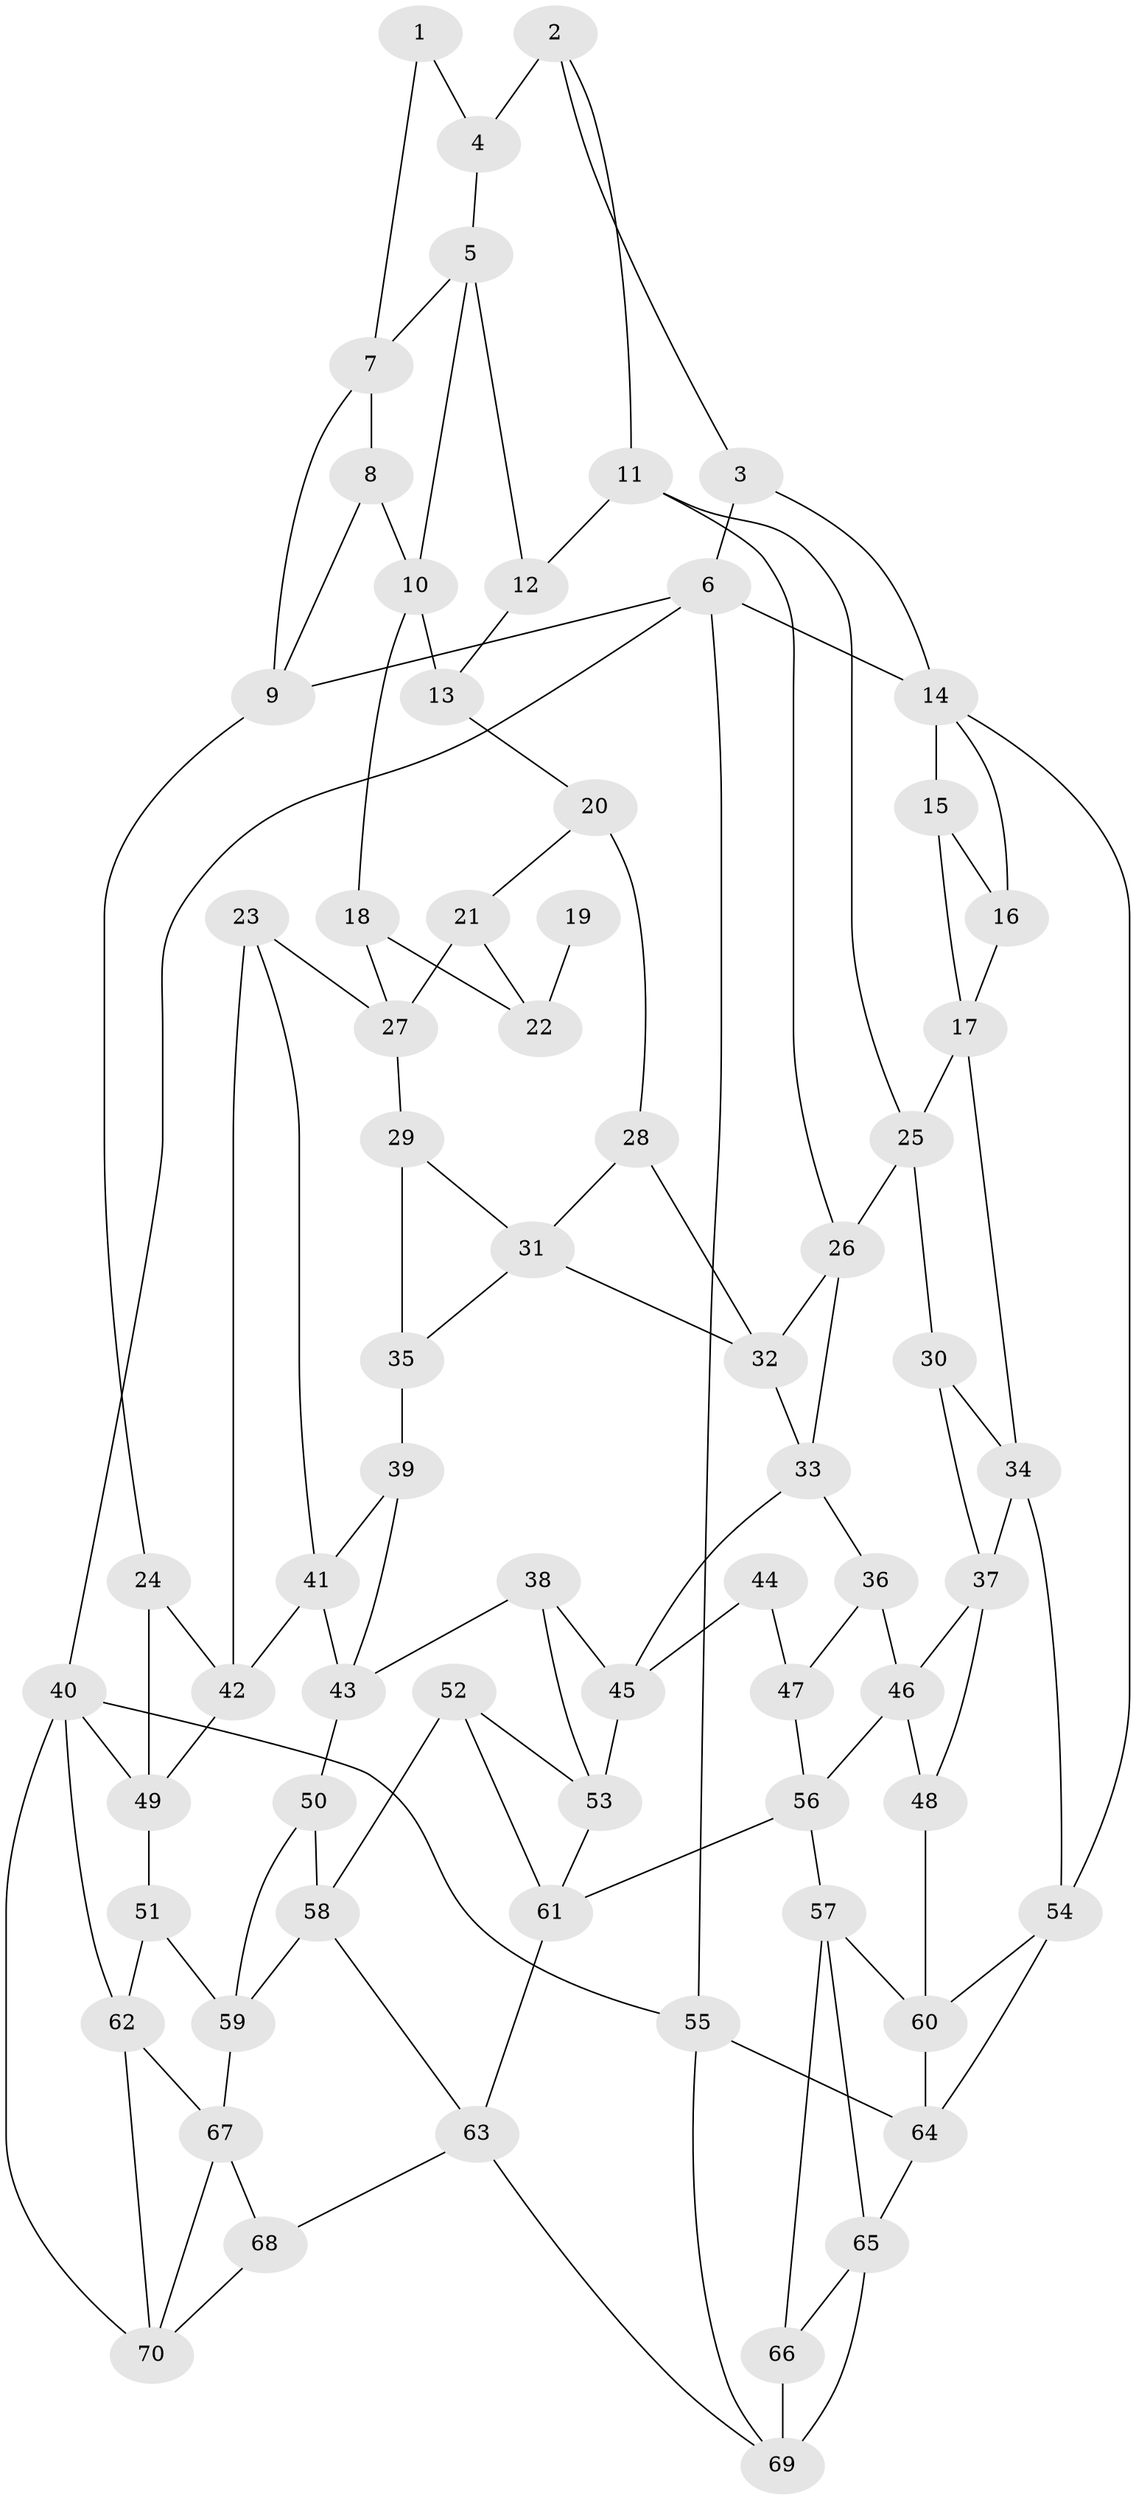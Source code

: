 // original degree distribution, {3: 0.02142857142857143, 4: 0.22142857142857142, 5: 0.5357142857142857, 6: 0.22142857142857142}
// Generated by graph-tools (version 1.1) at 2025/03/03/09/25 03:03:19]
// undirected, 70 vertices, 124 edges
graph export_dot {
graph [start="1"]
  node [color=gray90,style=filled];
  1;
  2;
  3;
  4;
  5;
  6;
  7;
  8;
  9;
  10;
  11;
  12;
  13;
  14;
  15;
  16;
  17;
  18;
  19;
  20;
  21;
  22;
  23;
  24;
  25;
  26;
  27;
  28;
  29;
  30;
  31;
  32;
  33;
  34;
  35;
  36;
  37;
  38;
  39;
  40;
  41;
  42;
  43;
  44;
  45;
  46;
  47;
  48;
  49;
  50;
  51;
  52;
  53;
  54;
  55;
  56;
  57;
  58;
  59;
  60;
  61;
  62;
  63;
  64;
  65;
  66;
  67;
  68;
  69;
  70;
  1 -- 4 [weight=1.0];
  1 -- 7 [weight=1.0];
  2 -- 3 [weight=1.0];
  2 -- 4 [weight=2.0];
  2 -- 11 [weight=1.0];
  3 -- 6 [weight=1.0];
  3 -- 14 [weight=1.0];
  4 -- 5 [weight=1.0];
  5 -- 7 [weight=1.0];
  5 -- 10 [weight=1.0];
  5 -- 12 [weight=1.0];
  6 -- 9 [weight=1.0];
  6 -- 14 [weight=1.0];
  6 -- 40 [weight=1.0];
  6 -- 55 [weight=1.0];
  7 -- 8 [weight=1.0];
  7 -- 9 [weight=1.0];
  8 -- 9 [weight=1.0];
  8 -- 10 [weight=1.0];
  9 -- 24 [weight=1.0];
  10 -- 13 [weight=1.0];
  10 -- 18 [weight=1.0];
  11 -- 12 [weight=1.0];
  11 -- 25 [weight=1.0];
  11 -- 26 [weight=1.0];
  12 -- 13 [weight=1.0];
  13 -- 20 [weight=1.0];
  14 -- 15 [weight=1.0];
  14 -- 16 [weight=1.0];
  14 -- 54 [weight=1.0];
  15 -- 16 [weight=2.0];
  15 -- 17 [weight=1.0];
  16 -- 17 [weight=1.0];
  17 -- 25 [weight=1.0];
  17 -- 34 [weight=1.0];
  18 -- 22 [weight=1.0];
  18 -- 27 [weight=1.0];
  19 -- 22 [weight=2.0];
  20 -- 21 [weight=1.0];
  20 -- 28 [weight=2.0];
  21 -- 22 [weight=1.0];
  21 -- 27 [weight=1.0];
  23 -- 27 [weight=1.0];
  23 -- 41 [weight=1.0];
  23 -- 42 [weight=1.0];
  24 -- 42 [weight=1.0];
  24 -- 49 [weight=1.0];
  25 -- 26 [weight=1.0];
  25 -- 30 [weight=1.0];
  26 -- 32 [weight=1.0];
  26 -- 33 [weight=1.0];
  27 -- 29 [weight=1.0];
  28 -- 31 [weight=1.0];
  28 -- 32 [weight=1.0];
  29 -- 31 [weight=1.0];
  29 -- 35 [weight=1.0];
  30 -- 34 [weight=1.0];
  30 -- 37 [weight=1.0];
  31 -- 32 [weight=1.0];
  31 -- 35 [weight=1.0];
  32 -- 33 [weight=1.0];
  33 -- 36 [weight=1.0];
  33 -- 45 [weight=1.0];
  34 -- 37 [weight=1.0];
  34 -- 54 [weight=1.0];
  35 -- 39 [weight=2.0];
  36 -- 46 [weight=1.0];
  36 -- 47 [weight=1.0];
  37 -- 46 [weight=1.0];
  37 -- 48 [weight=1.0];
  38 -- 43 [weight=1.0];
  38 -- 45 [weight=1.0];
  38 -- 53 [weight=1.0];
  39 -- 41 [weight=1.0];
  39 -- 43 [weight=1.0];
  40 -- 49 [weight=1.0];
  40 -- 55 [weight=1.0];
  40 -- 62 [weight=1.0];
  40 -- 70 [weight=1.0];
  41 -- 42 [weight=1.0];
  41 -- 43 [weight=1.0];
  42 -- 49 [weight=1.0];
  43 -- 50 [weight=1.0];
  44 -- 45 [weight=1.0];
  44 -- 47 [weight=2.0];
  45 -- 53 [weight=1.0];
  46 -- 48 [weight=1.0];
  46 -- 56 [weight=1.0];
  47 -- 56 [weight=1.0];
  48 -- 60 [weight=1.0];
  49 -- 51 [weight=1.0];
  50 -- 58 [weight=1.0];
  50 -- 59 [weight=1.0];
  51 -- 59 [weight=1.0];
  51 -- 62 [weight=1.0];
  52 -- 53 [weight=1.0];
  52 -- 58 [weight=1.0];
  52 -- 61 [weight=1.0];
  53 -- 61 [weight=1.0];
  54 -- 60 [weight=1.0];
  54 -- 64 [weight=1.0];
  55 -- 64 [weight=1.0];
  55 -- 69 [weight=1.0];
  56 -- 57 [weight=1.0];
  56 -- 61 [weight=1.0];
  57 -- 60 [weight=1.0];
  57 -- 65 [weight=1.0];
  57 -- 66 [weight=1.0];
  58 -- 59 [weight=1.0];
  58 -- 63 [weight=1.0];
  59 -- 67 [weight=1.0];
  60 -- 64 [weight=1.0];
  61 -- 63 [weight=1.0];
  62 -- 67 [weight=1.0];
  62 -- 70 [weight=1.0];
  63 -- 68 [weight=1.0];
  63 -- 69 [weight=1.0];
  64 -- 65 [weight=1.0];
  65 -- 66 [weight=1.0];
  65 -- 69 [weight=1.0];
  66 -- 69 [weight=2.0];
  67 -- 68 [weight=1.0];
  67 -- 70 [weight=1.0];
  68 -- 70 [weight=1.0];
}
